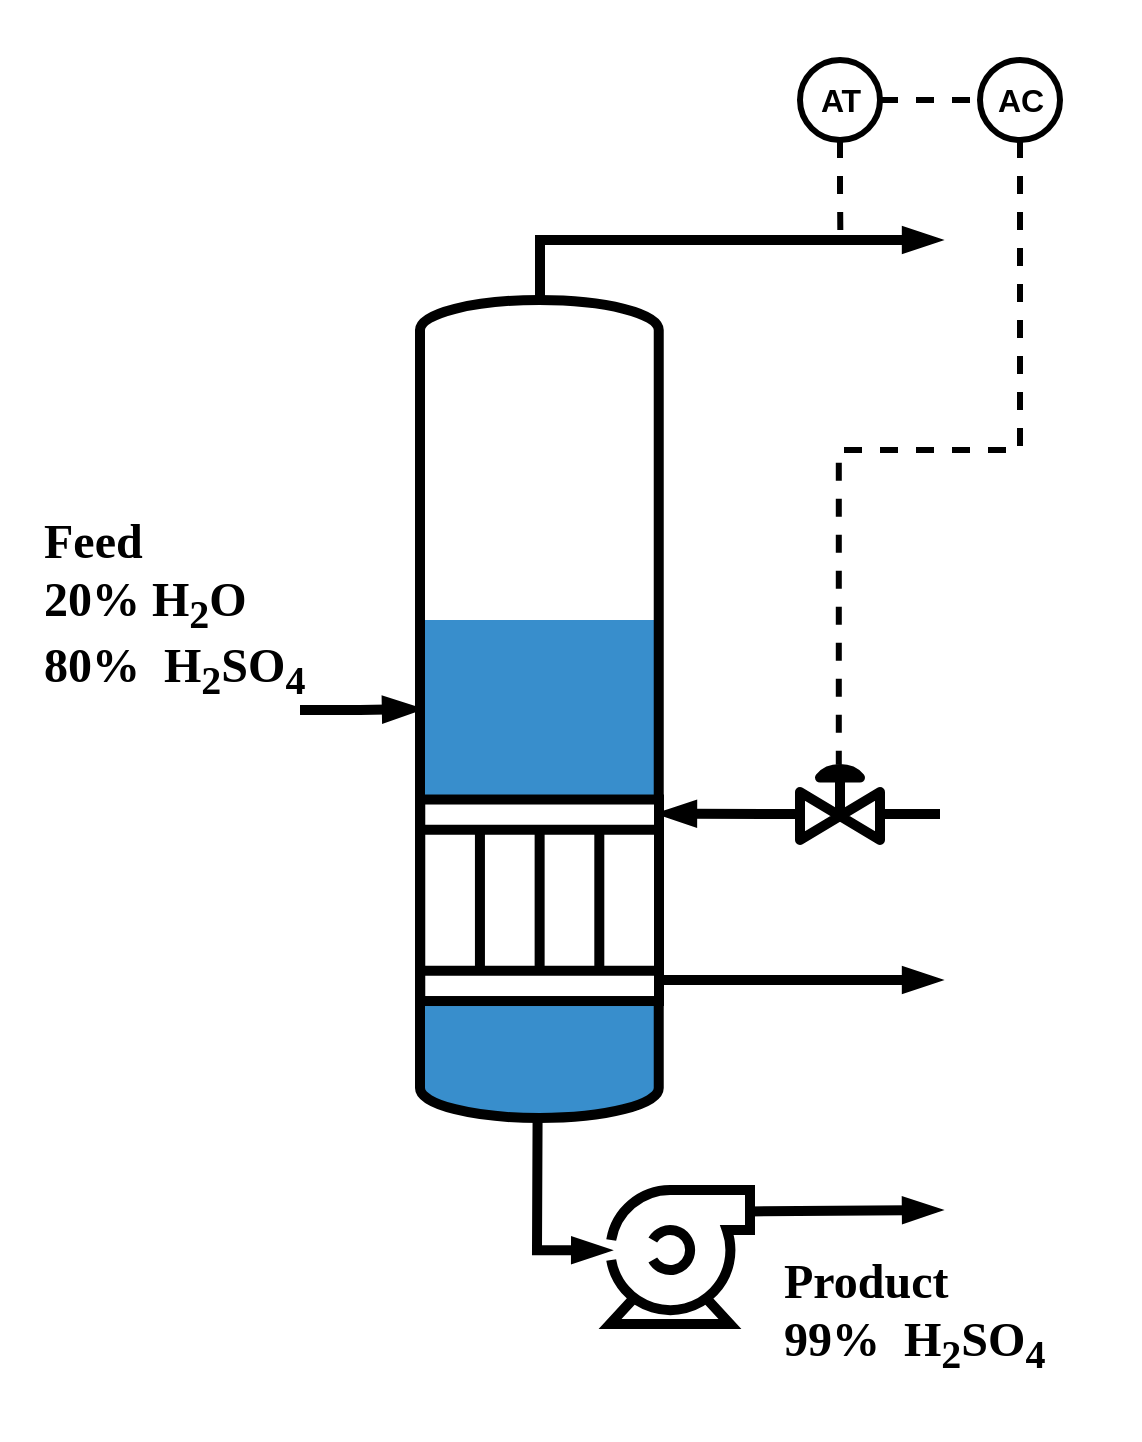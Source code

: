 <mxfile version="24.7.5">
  <diagram name="Page-1" id="mZOD_tnza1Ey7wqmkClK">
    <mxGraphModel dx="1265" dy="1106" grid="1" gridSize="10" guides="1" tooltips="1" connect="1" arrows="1" fold="1" page="1" pageScale="1" pageWidth="827" pageHeight="1169" math="0" shadow="0">
      <root>
        <mxCell id="0" />
        <mxCell id="1" parent="0" />
        <mxCell id="ZpsFax3At80h3cH-HfD2-26" value="" style="rounded=0;whiteSpace=wrap;html=1;fillColor=none;strokeColor=none;" vertex="1" parent="1">
          <mxGeometry x="90" y="180" width="550" height="710" as="geometry" />
        </mxCell>
        <mxCell id="ZpsFax3At80h3cH-HfD2-17" value="" style="verticalLabelPosition=bottom;outlineConnect=0;align=center;dashed=0;html=1;verticalAlign=top;shape=mxgraph.pid2misc.column;columnType=common;strokeWidth=5;fillColor=#388ECC;strokeColor=none;" vertex="1" parent="1">
          <mxGeometry x="300" y="500" width="119.37" height="239" as="geometry" />
        </mxCell>
        <mxCell id="ZpsFax3At80h3cH-HfD2-18" value="" style="rounded=1;whiteSpace=wrap;html=1;absoluteArcSize=1;arcSize=0;strokeWidth=5;fillColor=#388ECC;strokeColor=none;" vertex="1" parent="1">
          <mxGeometry x="300" y="490" width="120" height="30" as="geometry" />
        </mxCell>
        <mxCell id="ZpsFax3At80h3cH-HfD2-1" value="" style="verticalLabelPosition=bottom;outlineConnect=0;align=center;dashed=0;html=1;verticalAlign=top;shape=mxgraph.pid2misc.column;columnType=common;strokeWidth=5;fillColor=none;" vertex="1" parent="1">
          <mxGeometry x="300" y="330" width="119.37" height="409" as="geometry" />
        </mxCell>
        <mxCell id="mlmWYDQaAf5w4Bjc56NV-6" value="" style="endArrow=blockThin;html=1;rounded=0;endFill=1;strokeWidth=5;exitX=0.998;exitY=0.16;exitDx=0;exitDy=0;exitPerimeter=0;" parent="1" edge="1" source="ZpsFax3At80h3cH-HfD2-4">
          <mxGeometry width="50" height="50" relative="1" as="geometry">
            <mxPoint x="545.3" y="783.978" as="sourcePoint" />
            <mxPoint x="560" y="785" as="targetPoint" />
            <Array as="points" />
          </mxGeometry>
        </mxCell>
        <mxCell id="ZpsFax3At80h3cH-HfD2-3" value="" style="shape=mxgraph.pid.heat_exchangers.heat_exchanger_(straight_tubes);html=1;pointerEvents=1;align=center;verticalLabelPosition=bottom;verticalAlign=top;dashed=0;strokeWidth=5;rotation=90;" vertex="1" parent="1">
          <mxGeometry x="309.44" y="570.45" width="100.75" height="119.37" as="geometry" />
        </mxCell>
        <mxCell id="ZpsFax3At80h3cH-HfD2-4" value="" style="shape=mxgraph.pid.pumps.centrifugal_pump_1;html=1;pointerEvents=1;align=center;verticalLabelPosition=bottom;verticalAlign=top;dashed=0;strokeWidth=5;" vertex="1" parent="1">
          <mxGeometry x="395" y="775" width="70" height="67" as="geometry" />
        </mxCell>
        <mxCell id="ZpsFax3At80h3cH-HfD2-6" value="" style="endArrow=blockThin;html=1;rounded=0;endFill=1;strokeWidth=5;entryX=0.07;entryY=0;entryDx=0;entryDy=0;entryPerimeter=0;edgeStyle=elbowEdgeStyle;" edge="1" parent="1" target="ZpsFax3At80h3cH-HfD2-3">
          <mxGeometry width="50" height="50" relative="1" as="geometry">
            <mxPoint x="560" y="587" as="sourcePoint" />
            <mxPoint x="423" y="544.72" as="targetPoint" />
          </mxGeometry>
        </mxCell>
        <mxCell id="ZpsFax3At80h3cH-HfD2-7" value="" style="endArrow=blockThin;html=1;rounded=0;endFill=1;strokeWidth=5;" edge="1" parent="1">
          <mxGeometry width="50" height="50" relative="1" as="geometry">
            <mxPoint x="419.37" y="670" as="sourcePoint" />
            <mxPoint x="560" y="670" as="targetPoint" />
            <Array as="points" />
          </mxGeometry>
        </mxCell>
        <mxCell id="ZpsFax3At80h3cH-HfD2-8" value="" style="endArrow=blockThin;html=1;rounded=0;endFill=1;strokeWidth=5;entryX=-0.006;entryY=0.45;entryDx=0;entryDy=0;entryPerimeter=0;" edge="1" parent="1" source="ZpsFax3At80h3cH-HfD2-1" target="ZpsFax3At80h3cH-HfD2-4">
          <mxGeometry width="50" height="50" relative="1" as="geometry">
            <mxPoint x="358" y="749.0" as="sourcePoint" />
            <mxPoint x="389.312" y="804.758" as="targetPoint" />
            <Array as="points">
              <mxPoint x="358.5" y="805.07" />
            </Array>
          </mxGeometry>
        </mxCell>
        <mxCell id="ZpsFax3At80h3cH-HfD2-10" value="" style="endArrow=blockThin;html=1;rounded=0;endFill=1;strokeWidth=5;" edge="1" parent="1">
          <mxGeometry width="50" height="50" relative="1" as="geometry">
            <mxPoint x="360" y="330" as="sourcePoint" />
            <mxPoint x="560" y="300" as="targetPoint" />
            <Array as="points">
              <mxPoint x="360" y="300" />
            </Array>
          </mxGeometry>
        </mxCell>
        <mxCell id="ZpsFax3At80h3cH-HfD2-19" value="" style="endArrow=blockThin;html=1;rounded=0;endFill=1;strokeWidth=5;edgeStyle=elbowEdgeStyle;" edge="1" parent="1" target="ZpsFax3At80h3cH-HfD2-1">
          <mxGeometry width="50" height="50" relative="1" as="geometry">
            <mxPoint x="240" y="535" as="sourcePoint" />
            <mxPoint x="110" y="440" as="targetPoint" />
          </mxGeometry>
        </mxCell>
        <mxCell id="ZpsFax3At80h3cH-HfD2-20" value="Feed&lt;div&gt;20% H&lt;sub&gt;2&lt;/sub&gt;O&lt;/div&gt;&lt;div&gt;80%&amp;nbsp; H&lt;sub&gt;2&lt;/sub&gt;SO&lt;sub&gt;4&lt;/sub&gt;&lt;/div&gt;" style="text;html=1;align=left;verticalAlign=top;whiteSpace=wrap;rounded=0;fontFamily=IBM Plex sans;fontSize=24;fontStyle=1" vertex="1" parent="1">
          <mxGeometry x="110" y="430" width="180" height="100" as="geometry" />
        </mxCell>
        <mxCell id="ZpsFax3At80h3cH-HfD2-22" value="Product&lt;div&gt;&lt;span style=&quot;background-color: initial;&quot;&gt;99%&amp;nbsp; H&lt;/span&gt;&lt;sub style=&quot;background-color: initial;&quot;&gt;2&lt;/sub&gt;&lt;span style=&quot;background-color: initial;&quot;&gt;SO&lt;/span&gt;&lt;sub style=&quot;background-color: initial;&quot;&gt;4&lt;/sub&gt;&lt;br&gt;&lt;/div&gt;" style="text;html=1;align=left;verticalAlign=top;whiteSpace=wrap;rounded=0;fontFamily=IBM Plex sans;fontSize=24;fontStyle=1" vertex="1" parent="1">
          <mxGeometry x="480" y="800" width="180" height="100" as="geometry" />
        </mxCell>
        <mxCell id="ZpsFax3At80h3cH-HfD2-29" value="" style="verticalLabelPosition=bottom;align=center;html=1;verticalAlign=top;pointerEvents=1;dashed=0;shape=mxgraph.pid2valves.valve;valveType=gate;actuator=diaph;strokeWidth=5;" vertex="1" parent="1">
          <mxGeometry x="490" y="560" width="40" height="40" as="geometry" />
        </mxCell>
        <mxCell id="ZpsFax3At80h3cH-HfD2-36" style="edgeStyle=orthogonalEdgeStyle;rounded=0;orthogonalLoop=1;jettySize=auto;html=1;exitX=0.5;exitY=1;exitDx=0;exitDy=0;exitPerimeter=0;fontFamily=Helvetica;fontSize=45;fontColor=default;endArrow=none;endFill=0;dashed=1;strokeWidth=3;" edge="1" parent="1" source="ZpsFax3At80h3cH-HfD2-32">
          <mxGeometry relative="1" as="geometry">
            <mxPoint x="510.2" y="300" as="targetPoint" />
          </mxGeometry>
        </mxCell>
        <mxCell id="ZpsFax3At80h3cH-HfD2-32" value="AT" style="dashed=0;outlineConnect=0;align=center;html=1;shape=mxgraph.pid.engines.electric_motor;fontSize=16;strokeColor=default;strokeWidth=3;verticalAlign=middle;fontFamily=Helvetica;fontColor=default;fillColor=default;fontStyle=1" vertex="1" parent="1">
          <mxGeometry x="490" y="210" width="40" height="40" as="geometry" />
        </mxCell>
        <mxCell id="ZpsFax3At80h3cH-HfD2-35" style="edgeStyle=orthogonalEdgeStyle;rounded=0;orthogonalLoop=1;jettySize=auto;html=1;exitX=0.5;exitY=1;exitDx=0;exitDy=0;exitPerimeter=0;fontFamily=Helvetica;fontSize=45;fontColor=default;entryX=0.485;entryY=0.06;entryDx=0;entryDy=0;entryPerimeter=0;endArrow=none;endFill=0;dashed=1;strokeWidth=3;" edge="1" parent="1" source="ZpsFax3At80h3cH-HfD2-33" target="ZpsFax3At80h3cH-HfD2-29">
          <mxGeometry relative="1" as="geometry">
            <mxPoint x="670" y="580" as="targetPoint" />
          </mxGeometry>
        </mxCell>
        <mxCell id="ZpsFax3At80h3cH-HfD2-33" value="AC" style="dashed=0;outlineConnect=0;align=center;html=1;shape=mxgraph.pid.engines.electric_motor;fontSize=16;strokeColor=default;strokeWidth=3;verticalAlign=middle;fontFamily=Helvetica;fontColor=default;fillColor=default;fontStyle=1" vertex="1" parent="1">
          <mxGeometry x="580" y="210" width="40" height="40" as="geometry" />
        </mxCell>
        <mxCell id="ZpsFax3At80h3cH-HfD2-34" style="edgeStyle=orthogonalEdgeStyle;rounded=0;orthogonalLoop=1;jettySize=auto;html=1;entryX=0;entryY=0.5;entryDx=0;entryDy=0;entryPerimeter=0;fontFamily=Helvetica;fontSize=45;fontColor=default;endArrow=none;endFill=0;dashed=1;strokeWidth=3;" edge="1" parent="1" source="ZpsFax3At80h3cH-HfD2-32" target="ZpsFax3At80h3cH-HfD2-33">
          <mxGeometry relative="1" as="geometry" />
        </mxCell>
      </root>
    </mxGraphModel>
  </diagram>
</mxfile>
